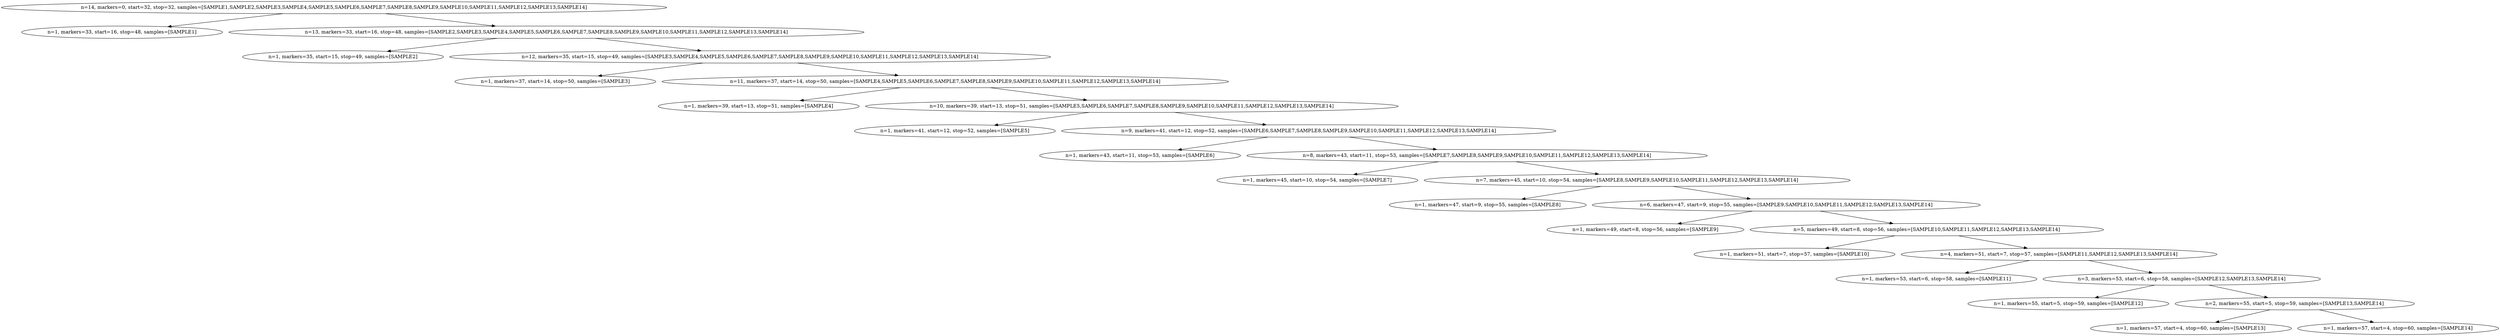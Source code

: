 digraph {
    0 [ label = "n=14, markers=0, start=32, stop=32, samples=[SAMPLE1,SAMPLE2,SAMPLE3,SAMPLE4,SAMPLE5,SAMPLE6,SAMPLE7,SAMPLE8,SAMPLE9,SAMPLE10,SAMPLE11,SAMPLE12,SAMPLE13,SAMPLE14]" ]
    1 [ label = "n=1, markers=33, start=16, stop=48, samples=[SAMPLE1]" ]
    2 [ label = "n=13, markers=33, start=16, stop=48, samples=[SAMPLE2,SAMPLE3,SAMPLE4,SAMPLE5,SAMPLE6,SAMPLE7,SAMPLE8,SAMPLE9,SAMPLE10,SAMPLE11,SAMPLE12,SAMPLE13,SAMPLE14]" ]
    3 [ label = "n=1, markers=35, start=15, stop=49, samples=[SAMPLE2]" ]
    4 [ label = "n=12, markers=35, start=15, stop=49, samples=[SAMPLE3,SAMPLE4,SAMPLE5,SAMPLE6,SAMPLE7,SAMPLE8,SAMPLE9,SAMPLE10,SAMPLE11,SAMPLE12,SAMPLE13,SAMPLE14]" ]
    5 [ label = "n=1, markers=37, start=14, stop=50, samples=[SAMPLE3]" ]
    6 [ label = "n=11, markers=37, start=14, stop=50, samples=[SAMPLE4,SAMPLE5,SAMPLE6,SAMPLE7,SAMPLE8,SAMPLE9,SAMPLE10,SAMPLE11,SAMPLE12,SAMPLE13,SAMPLE14]" ]
    7 [ label = "n=1, markers=39, start=13, stop=51, samples=[SAMPLE4]" ]
    8 [ label = "n=10, markers=39, start=13, stop=51, samples=[SAMPLE5,SAMPLE6,SAMPLE7,SAMPLE8,SAMPLE9,SAMPLE10,SAMPLE11,SAMPLE12,SAMPLE13,SAMPLE14]" ]
    9 [ label = "n=1, markers=41, start=12, stop=52, samples=[SAMPLE5]" ]
    10 [ label = "n=9, markers=41, start=12, stop=52, samples=[SAMPLE6,SAMPLE7,SAMPLE8,SAMPLE9,SAMPLE10,SAMPLE11,SAMPLE12,SAMPLE13,SAMPLE14]" ]
    11 [ label = "n=1, markers=43, start=11, stop=53, samples=[SAMPLE6]" ]
    12 [ label = "n=8, markers=43, start=11, stop=53, samples=[SAMPLE7,SAMPLE8,SAMPLE9,SAMPLE10,SAMPLE11,SAMPLE12,SAMPLE13,SAMPLE14]" ]
    13 [ label = "n=1, markers=45, start=10, stop=54, samples=[SAMPLE7]" ]
    14 [ label = "n=7, markers=45, start=10, stop=54, samples=[SAMPLE8,SAMPLE9,SAMPLE10,SAMPLE11,SAMPLE12,SAMPLE13,SAMPLE14]" ]
    15 [ label = "n=1, markers=47, start=9, stop=55, samples=[SAMPLE8]" ]
    16 [ label = "n=6, markers=47, start=9, stop=55, samples=[SAMPLE9,SAMPLE10,SAMPLE11,SAMPLE12,SAMPLE13,SAMPLE14]" ]
    17 [ label = "n=1, markers=49, start=8, stop=56, samples=[SAMPLE9]" ]
    18 [ label = "n=5, markers=49, start=8, stop=56, samples=[SAMPLE10,SAMPLE11,SAMPLE12,SAMPLE13,SAMPLE14]" ]
    19 [ label = "n=1, markers=51, start=7, stop=57, samples=[SAMPLE10]" ]
    20 [ label = "n=4, markers=51, start=7, stop=57, samples=[SAMPLE11,SAMPLE12,SAMPLE13,SAMPLE14]" ]
    21 [ label = "n=1, markers=53, start=6, stop=58, samples=[SAMPLE11]" ]
    22 [ label = "n=3, markers=53, start=6, stop=58, samples=[SAMPLE12,SAMPLE13,SAMPLE14]" ]
    23 [ label = "n=1, markers=55, start=5, stop=59, samples=[SAMPLE12]" ]
    24 [ label = "n=2, markers=55, start=5, stop=59, samples=[SAMPLE13,SAMPLE14]" ]
    25 [ label = "n=1, markers=57, start=4, stop=60, samples=[SAMPLE13]" ]
    26 [ label = "n=1, markers=57, start=4, stop=60, samples=[SAMPLE14]" ]
    0 -> 1 [ ]
    0 -> 2 [ ]
    2 -> 3 [ ]
    2 -> 4 [ ]
    4 -> 5 [ ]
    4 -> 6 [ ]
    6 -> 7 [ ]
    6 -> 8 [ ]
    8 -> 9 [ ]
    8 -> 10 [ ]
    10 -> 11 [ ]
    10 -> 12 [ ]
    12 -> 13 [ ]
    12 -> 14 [ ]
    14 -> 15 [ ]
    14 -> 16 [ ]
    16 -> 17 [ ]
    16 -> 18 [ ]
    18 -> 19 [ ]
    18 -> 20 [ ]
    20 -> 21 [ ]
    20 -> 22 [ ]
    22 -> 23 [ ]
    22 -> 24 [ ]
    24 -> 25 [ ]
    24 -> 26 [ ]
}
